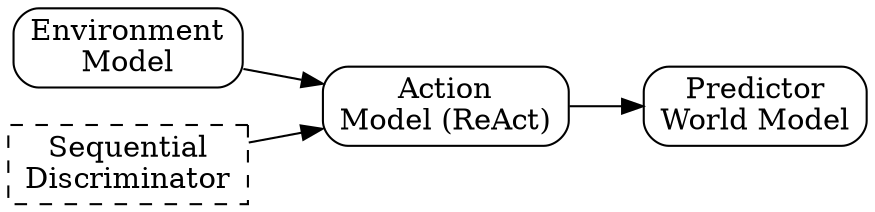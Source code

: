 digraph GRAIL {
  rankdir=LR;
  node [shape=box, style=rounded];
  env [label="Environment\nModel"];
  act [label="Action\nModel (ReAct)"];
  pred [label="Predictor\nWorld Model"];
  disc [label="Sequential\nDiscriminator", style="dashed"];

  env -> act -> pred;
  disc -> act;
}
